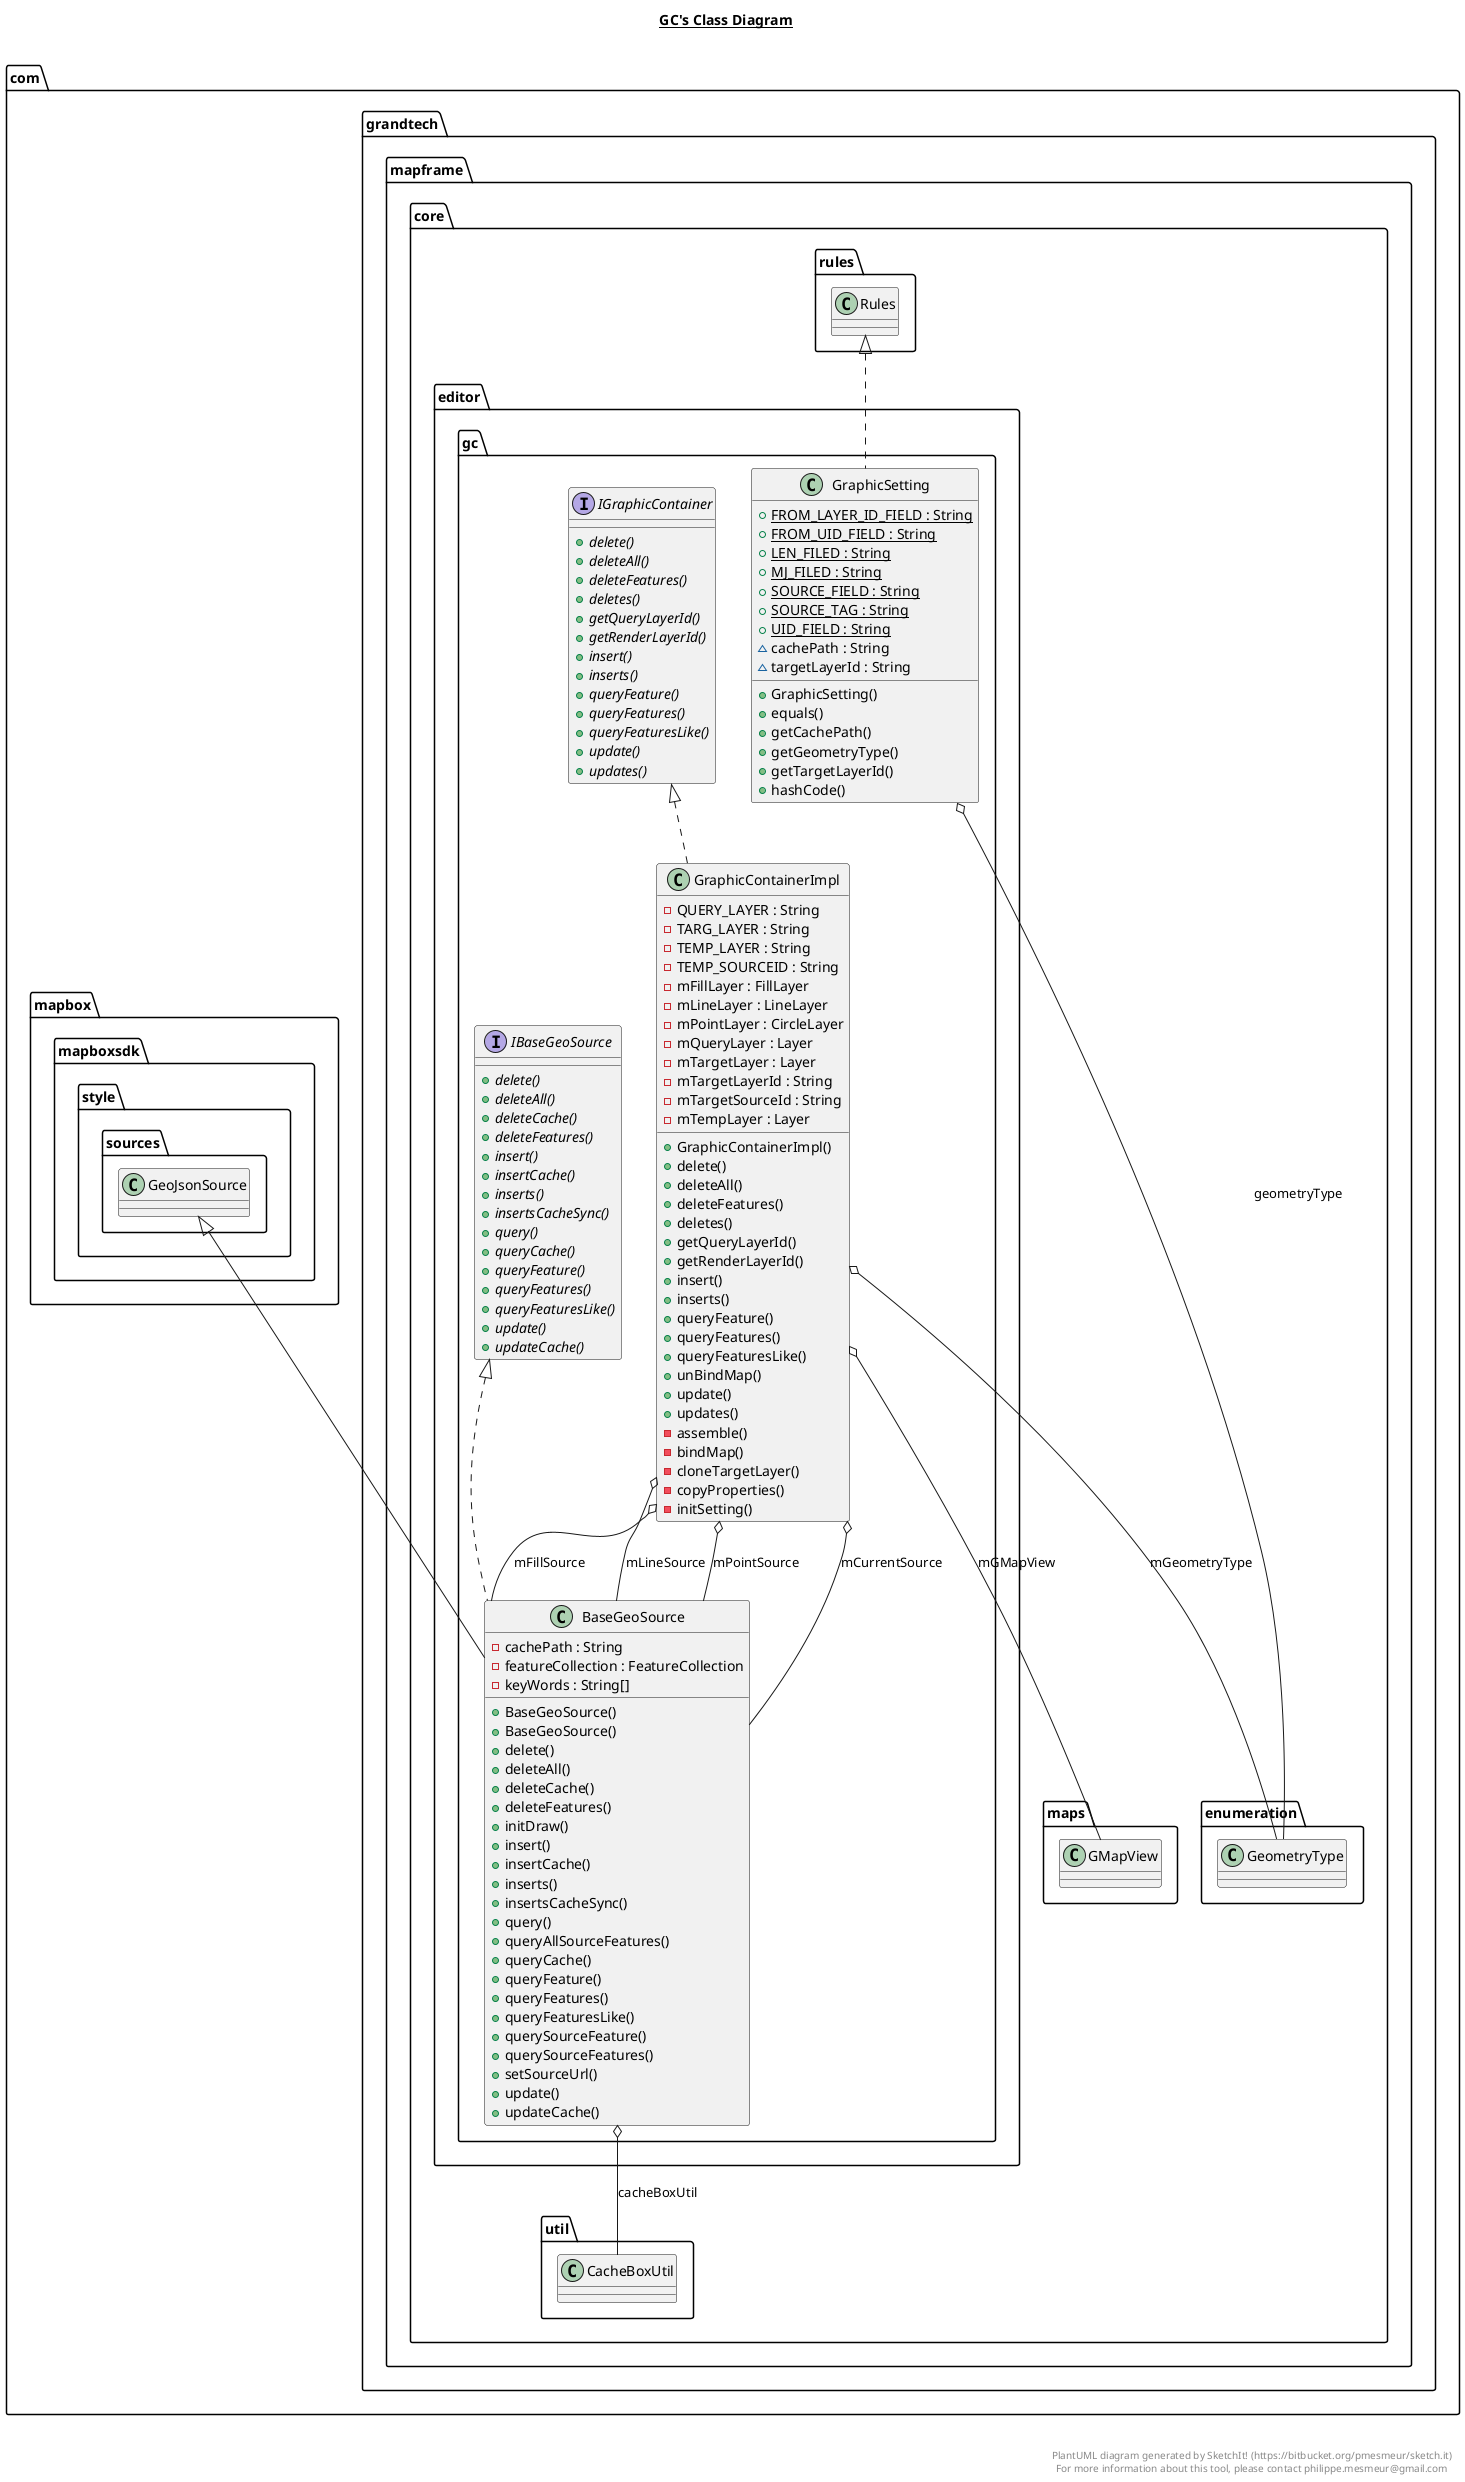 @startuml

title __GC's Class Diagram__\n

  namespace com.grandtech.mapframe.core {
    namespace editor {
      namespace gc {
        class com.grandtech.mapframe.core.editor.gc.BaseGeoSource {
            - cachePath : String
            - featureCollection : FeatureCollection
            - keyWords : String[]
            + BaseGeoSource()
            + BaseGeoSource()
            + delete()
            + deleteAll()
            + deleteCache()
            + deleteFeatures()
            + initDraw()
            + insert()
            + insertCache()
            + inserts()
            + insertsCacheSync()
            + query()
            + queryAllSourceFeatures()
            + queryCache()
            + queryFeature()
            + queryFeatures()
            + queryFeaturesLike()
            + querySourceFeature()
            + querySourceFeatures()
            + setSourceUrl()
            + update()
            + updateCache()
        }
      }
    }
  }
  

  namespace com.grandtech.mapframe.core {
    namespace editor {
      namespace gc {
        class com.grandtech.mapframe.core.editor.gc.GraphicContainerImpl {
            - QUERY_LAYER : String
            - TARG_LAYER : String
            - TEMP_LAYER : String
            - TEMP_SOURCEID : String
            - mFillLayer : FillLayer
            - mLineLayer : LineLayer
            - mPointLayer : CircleLayer
            - mQueryLayer : Layer
            - mTargetLayer : Layer
            - mTargetLayerId : String
            - mTargetSourceId : String
            - mTempLayer : Layer
            + GraphicContainerImpl()
            + delete()
            + deleteAll()
            + deleteFeatures()
            + deletes()
            + getQueryLayerId()
            + getRenderLayerId()
            + insert()
            + inserts()
            + queryFeature()
            + queryFeatures()
            + queryFeaturesLike()
            + unBindMap()
            + update()
            + updates()
            - assemble()
            - bindMap()
            - cloneTargetLayer()
            - copyProperties()
            - initSetting()
        }
      }
    }
  }
  

  namespace com.grandtech.mapframe.core {
    namespace editor {
      namespace gc {
        class com.grandtech.mapframe.core.editor.gc.GraphicSetting {
            {static} + FROM_LAYER_ID_FIELD : String
            {static} + FROM_UID_FIELD : String
            {static} + LEN_FILED : String
            {static} + MJ_FILED : String
            {static} + SOURCE_FIELD : String
            {static} + SOURCE_TAG : String
            {static} + UID_FIELD : String
            ~ cachePath : String
            ~ targetLayerId : String
            + GraphicSetting()
            + equals()
            + getCachePath()
            + getGeometryType()
            + getTargetLayerId()
            + hashCode()
        }
      }
    }
  }
  

  namespace com.grandtech.mapframe.core {
    namespace editor {
      namespace gc {
        interface com.grandtech.mapframe.core.editor.gc.IBaseGeoSource {
            {abstract} + delete()
            {abstract} + deleteAll()
            {abstract} + deleteCache()
            {abstract} + deleteFeatures()
            {abstract} + insert()
            {abstract} + insertCache()
            {abstract} + inserts()
            {abstract} + insertsCacheSync()
            {abstract} + query()
            {abstract} + queryCache()
            {abstract} + queryFeature()
            {abstract} + queryFeatures()
            {abstract} + queryFeaturesLike()
            {abstract} + update()
            {abstract} + updateCache()
        }
      }
    }
  }
  

  namespace com.grandtech.mapframe.core {
    namespace editor {
      namespace gc {
        interface com.grandtech.mapframe.core.editor.gc.IGraphicContainer {
            {abstract} + delete()
            {abstract} + deleteAll()
            {abstract} + deleteFeatures()
            {abstract} + deletes()
            {abstract} + getQueryLayerId()
            {abstract} + getRenderLayerId()
            {abstract} + insert()
            {abstract} + inserts()
            {abstract} + queryFeature()
            {abstract} + queryFeatures()
            {abstract} + queryFeaturesLike()
            {abstract} + update()
            {abstract} + updates()
        }
      }
    }
  }
  

  com.grandtech.mapframe.core.editor.gc.BaseGeoSource .up.|> com.grandtech.mapframe.core.editor.gc.IBaseGeoSource
  com.grandtech.mapframe.core.editor.gc.BaseGeoSource -up-|> com.mapbox.mapboxsdk.style.sources.GeoJsonSource
  com.grandtech.mapframe.core.editor.gc.BaseGeoSource o-- com.grandtech.mapframe.core.util.CacheBoxUtil : cacheBoxUtil
  com.grandtech.mapframe.core.editor.gc.GraphicContainerImpl .up.|> com.grandtech.mapframe.core.editor.gc.IGraphicContainer
  com.grandtech.mapframe.core.editor.gc.GraphicContainerImpl o-- com.grandtech.mapframe.core.editor.gc.BaseGeoSource : mCurrentSource
  com.grandtech.mapframe.core.editor.gc.GraphicContainerImpl o-- com.grandtech.mapframe.core.editor.gc.BaseGeoSource : mFillSource
  com.grandtech.mapframe.core.editor.gc.GraphicContainerImpl o-- com.grandtech.mapframe.core.maps.GMapView : mGMapView
  com.grandtech.mapframe.core.editor.gc.GraphicContainerImpl o-- com.grandtech.mapframe.core.enumeration.GeometryType : mGeometryType
  com.grandtech.mapframe.core.editor.gc.GraphicContainerImpl o-- com.grandtech.mapframe.core.editor.gc.BaseGeoSource : mLineSource
  com.grandtech.mapframe.core.editor.gc.GraphicContainerImpl o-- com.grandtech.mapframe.core.editor.gc.BaseGeoSource : mPointSource
  com.grandtech.mapframe.core.editor.gc.GraphicSetting .up.|> com.grandtech.mapframe.core.rules.Rules
  com.grandtech.mapframe.core.editor.gc.GraphicSetting o-- com.grandtech.mapframe.core.enumeration.GeometryType : geometryType


right footer


PlantUML diagram generated by SketchIt! (https://bitbucket.org/pmesmeur/sketch.it)
For more information about this tool, please contact philippe.mesmeur@gmail.com
endfooter

@enduml

